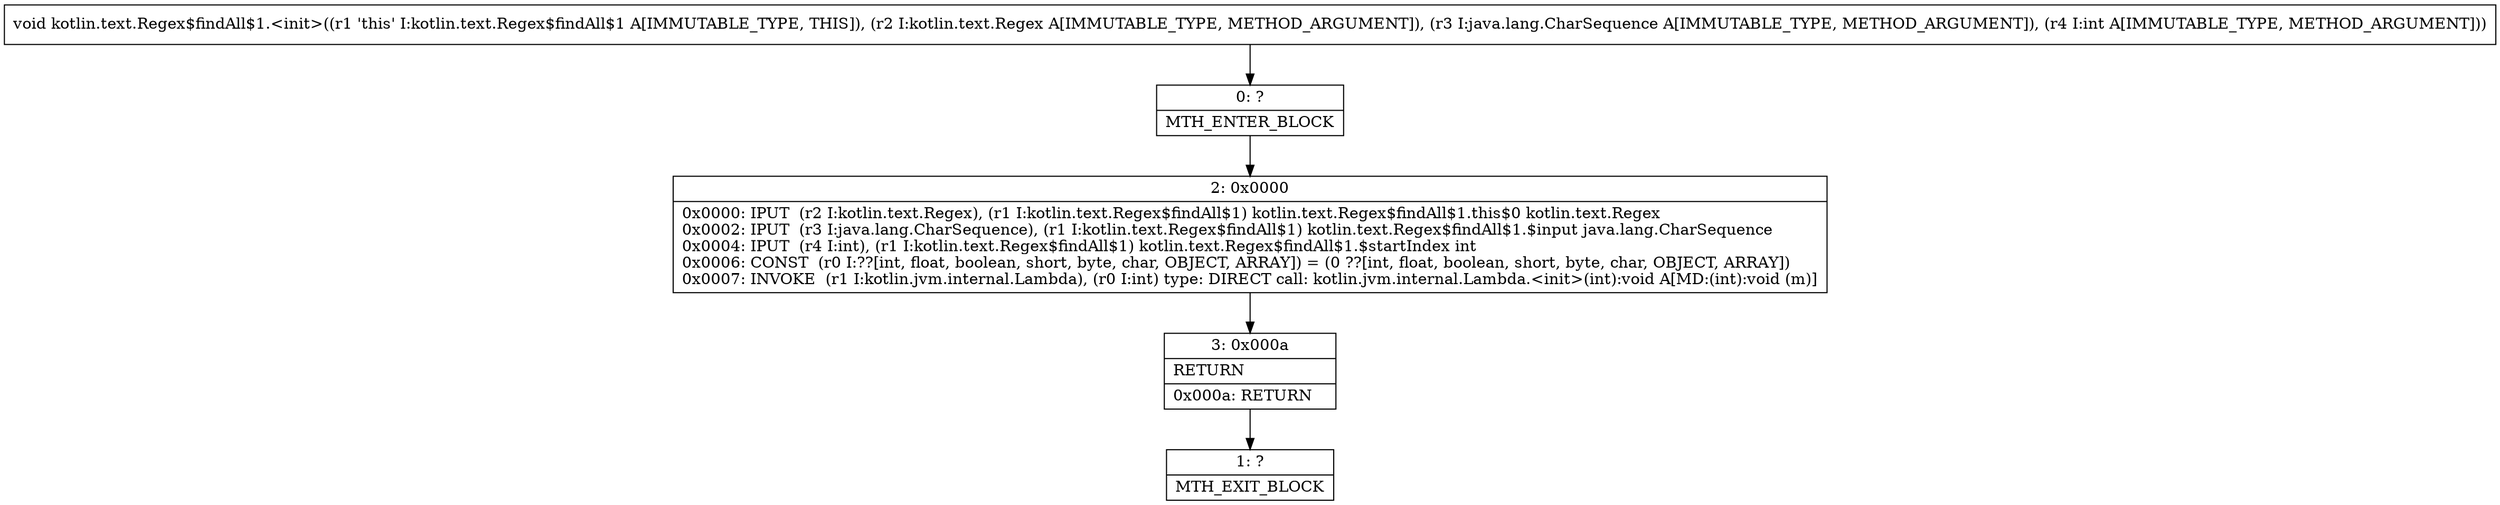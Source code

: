 digraph "CFG forkotlin.text.Regex$findAll$1.\<init\>(Lkotlin\/text\/Regex;Ljava\/lang\/CharSequence;I)V" {
Node_0 [shape=record,label="{0\:\ ?|MTH_ENTER_BLOCK\l}"];
Node_2 [shape=record,label="{2\:\ 0x0000|0x0000: IPUT  (r2 I:kotlin.text.Regex), (r1 I:kotlin.text.Regex$findAll$1) kotlin.text.Regex$findAll$1.this$0 kotlin.text.Regex \l0x0002: IPUT  (r3 I:java.lang.CharSequence), (r1 I:kotlin.text.Regex$findAll$1) kotlin.text.Regex$findAll$1.$input java.lang.CharSequence \l0x0004: IPUT  (r4 I:int), (r1 I:kotlin.text.Regex$findAll$1) kotlin.text.Regex$findAll$1.$startIndex int \l0x0006: CONST  (r0 I:??[int, float, boolean, short, byte, char, OBJECT, ARRAY]) = (0 ??[int, float, boolean, short, byte, char, OBJECT, ARRAY]) \l0x0007: INVOKE  (r1 I:kotlin.jvm.internal.Lambda), (r0 I:int) type: DIRECT call: kotlin.jvm.internal.Lambda.\<init\>(int):void A[MD:(int):void (m)]\l}"];
Node_3 [shape=record,label="{3\:\ 0x000a|RETURN\l|0x000a: RETURN   \l}"];
Node_1 [shape=record,label="{1\:\ ?|MTH_EXIT_BLOCK\l}"];
MethodNode[shape=record,label="{void kotlin.text.Regex$findAll$1.\<init\>((r1 'this' I:kotlin.text.Regex$findAll$1 A[IMMUTABLE_TYPE, THIS]), (r2 I:kotlin.text.Regex A[IMMUTABLE_TYPE, METHOD_ARGUMENT]), (r3 I:java.lang.CharSequence A[IMMUTABLE_TYPE, METHOD_ARGUMENT]), (r4 I:int A[IMMUTABLE_TYPE, METHOD_ARGUMENT])) }"];
MethodNode -> Node_0;Node_0 -> Node_2;
Node_2 -> Node_3;
Node_3 -> Node_1;
}

